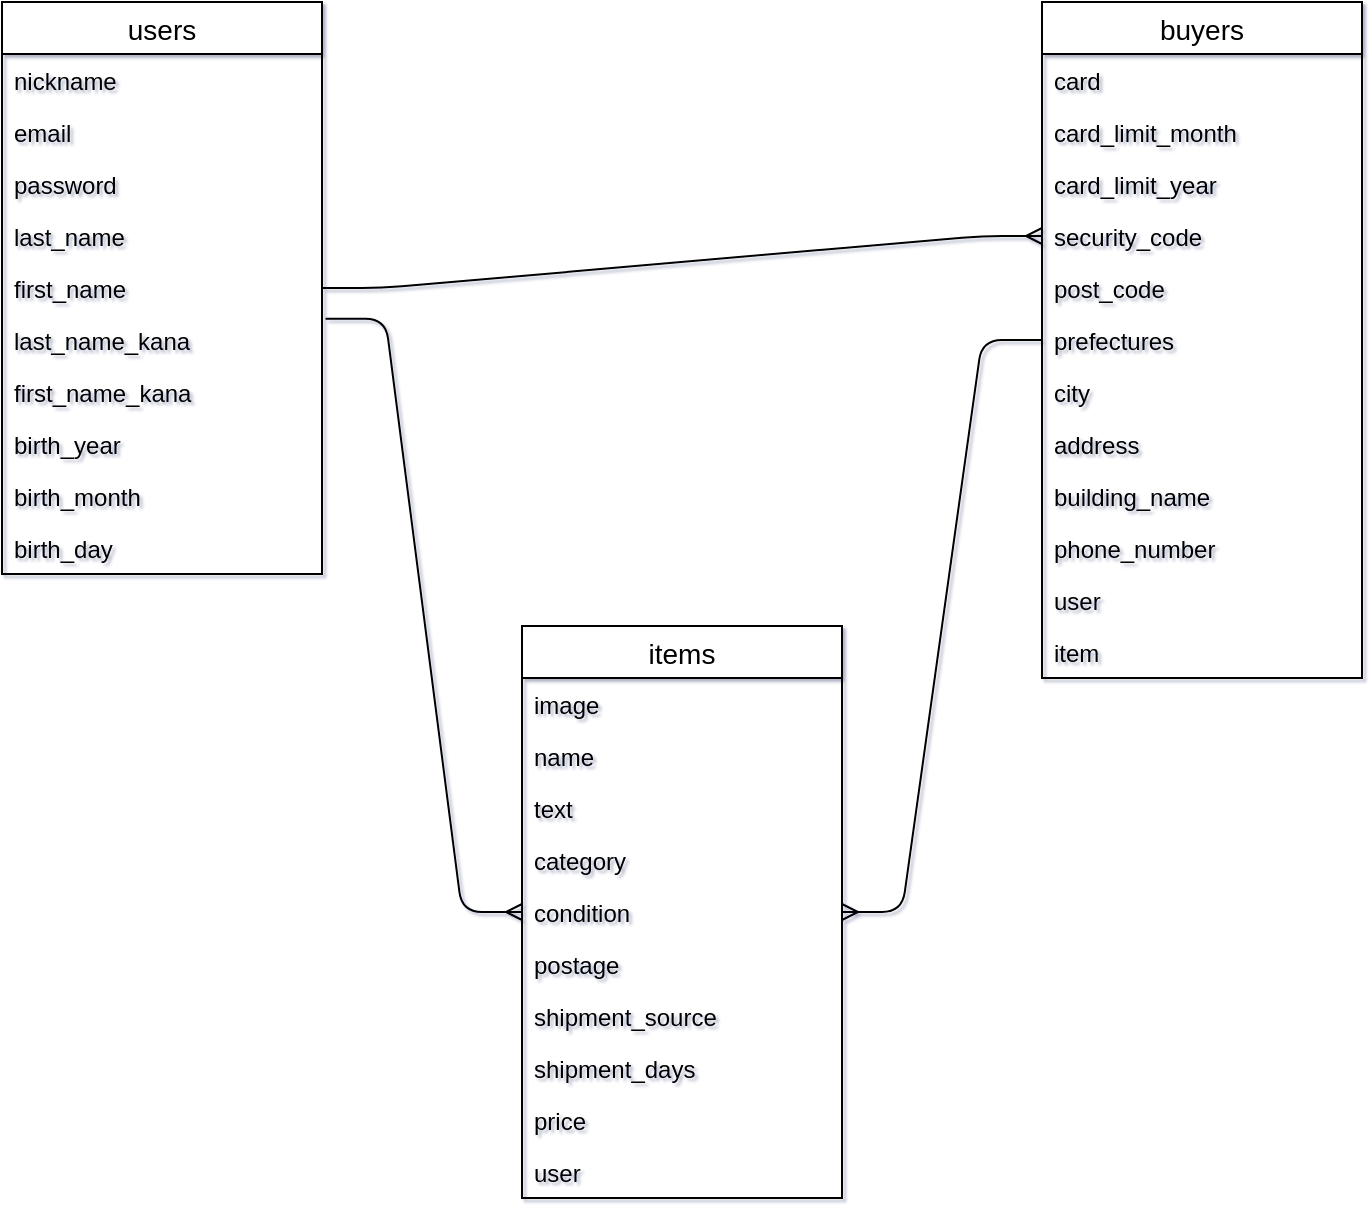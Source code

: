 <mxfile version="13.1.3">
    <diagram id="6hGFLwfOUW9BJ-s0fimq" name="Page-1">
        <mxGraphModel dx="844" dy="884" grid="1" gridSize="10" guides="1" tooltips="1" connect="1" arrows="1" fold="1" page="1" pageScale="1" pageWidth="827" pageHeight="1169" math="0" shadow="1">
            <root>
                <mxCell id="0"/>
                <mxCell id="1" parent="0"/>
                <mxCell id="7E6AoXQzwzL5EU_pq93s-148" value="users" style="swimlane;fontStyle=0;childLayout=stackLayout;horizontal=1;startSize=26;horizontalStack=0;resizeParent=1;resizeParentMax=0;resizeLast=0;collapsible=1;marginBottom=0;align=center;fontSize=14;" vertex="1" parent="1">
                    <mxGeometry x="80" y="80" width="160" height="286" as="geometry"/>
                </mxCell>
                <mxCell id="7E6AoXQzwzL5EU_pq93s-149" value="nickname" style="text;strokeColor=none;fillColor=none;spacingLeft=4;spacingRight=4;overflow=hidden;rotatable=0;points=[[0,0.5],[1,0.5]];portConstraint=eastwest;fontSize=12;" vertex="1" parent="7E6AoXQzwzL5EU_pq93s-148">
                    <mxGeometry y="26" width="160" height="26" as="geometry"/>
                </mxCell>
                <mxCell id="7E6AoXQzwzL5EU_pq93s-150" value="email" style="text;strokeColor=none;fillColor=none;spacingLeft=4;spacingRight=4;overflow=hidden;rotatable=0;points=[[0,0.5],[1,0.5]];portConstraint=eastwest;fontSize=12;" vertex="1" parent="7E6AoXQzwzL5EU_pq93s-148">
                    <mxGeometry y="52" width="160" height="26" as="geometry"/>
                </mxCell>
                <mxCell id="7E6AoXQzwzL5EU_pq93s-151" value="password" style="text;strokeColor=none;fillColor=none;spacingLeft=4;spacingRight=4;overflow=hidden;rotatable=0;points=[[0,0.5],[1,0.5]];portConstraint=eastwest;fontSize=12;" vertex="1" parent="7E6AoXQzwzL5EU_pq93s-148">
                    <mxGeometry y="78" width="160" height="26" as="geometry"/>
                </mxCell>
                <mxCell id="7E6AoXQzwzL5EU_pq93s-158" value="last_name" style="text;strokeColor=none;fillColor=none;spacingLeft=4;spacingRight=4;overflow=hidden;rotatable=0;points=[[0,0.5],[1,0.5]];portConstraint=eastwest;fontSize=12;" vertex="1" parent="7E6AoXQzwzL5EU_pq93s-148">
                    <mxGeometry y="104" width="160" height="26" as="geometry"/>
                </mxCell>
                <mxCell id="7E6AoXQzwzL5EU_pq93s-152" value="first_name" style="text;strokeColor=none;fillColor=none;spacingLeft=4;spacingRight=4;overflow=hidden;rotatable=0;points=[[0,0.5],[1,0.5]];portConstraint=eastwest;fontSize=12;" vertex="1" parent="7E6AoXQzwzL5EU_pq93s-148">
                    <mxGeometry y="130" width="160" height="26" as="geometry"/>
                </mxCell>
                <mxCell id="7E6AoXQzwzL5EU_pq93s-153" value="last_name_kana" style="text;strokeColor=none;fillColor=none;spacingLeft=4;spacingRight=4;overflow=hidden;rotatable=0;points=[[0,0.5],[1,0.5]];portConstraint=eastwest;fontSize=12;" vertex="1" parent="7E6AoXQzwzL5EU_pq93s-148">
                    <mxGeometry y="156" width="160" height="26" as="geometry"/>
                </mxCell>
                <mxCell id="7E6AoXQzwzL5EU_pq93s-154" value="first_name_kana" style="text;strokeColor=none;fillColor=none;spacingLeft=4;spacingRight=4;overflow=hidden;rotatable=0;points=[[0,0.5],[1,0.5]];portConstraint=eastwest;fontSize=12;" vertex="1" parent="7E6AoXQzwzL5EU_pq93s-148">
                    <mxGeometry y="182" width="160" height="26" as="geometry"/>
                </mxCell>
                <mxCell id="7E6AoXQzwzL5EU_pq93s-155" value="birth_year" style="text;strokeColor=none;fillColor=none;spacingLeft=4;spacingRight=4;overflow=hidden;rotatable=0;points=[[0,0.5],[1,0.5]];portConstraint=eastwest;fontSize=12;" vertex="1" parent="7E6AoXQzwzL5EU_pq93s-148">
                    <mxGeometry y="208" width="160" height="26" as="geometry"/>
                </mxCell>
                <mxCell id="7E6AoXQzwzL5EU_pq93s-156" value="birth_month" style="text;strokeColor=none;fillColor=none;spacingLeft=4;spacingRight=4;overflow=hidden;rotatable=0;points=[[0,0.5],[1,0.5]];portConstraint=eastwest;fontSize=12;" vertex="1" parent="7E6AoXQzwzL5EU_pq93s-148">
                    <mxGeometry y="234" width="160" height="26" as="geometry"/>
                </mxCell>
                <mxCell id="7E6AoXQzwzL5EU_pq93s-157" value="birth_day" style="text;strokeColor=none;fillColor=none;spacingLeft=4;spacingRight=4;overflow=hidden;rotatable=0;points=[[0,0.5],[1,0.5]];portConstraint=eastwest;fontSize=12;" vertex="1" parent="7E6AoXQzwzL5EU_pq93s-148">
                    <mxGeometry y="260" width="160" height="26" as="geometry"/>
                </mxCell>
                <mxCell id="7E6AoXQzwzL5EU_pq93s-173" value="" style="edgeStyle=entityRelationEdgeStyle;fontSize=12;html=1;endArrow=ERmany;exitX=1.011;exitY=0.093;exitDx=0;exitDy=0;exitPerimeter=0;" edge="1" parent="1" source="7E6AoXQzwzL5EU_pq93s-153" target="7E6AoXQzwzL5EU_pq93s-128">
                    <mxGeometry width="100" height="100" relative="1" as="geometry">
                        <mxPoint x="160" y="370" as="sourcePoint"/>
                        <mxPoint x="280" y="560" as="targetPoint"/>
                    </mxGeometry>
                </mxCell>
                <mxCell id="7E6AoXQzwzL5EU_pq93s-159" value="buyers" style="swimlane;fontStyle=0;childLayout=stackLayout;horizontal=1;startSize=26;horizontalStack=0;resizeParent=1;resizeParentMax=0;resizeLast=0;collapsible=1;marginBottom=0;align=center;fontSize=14;" vertex="1" parent="1">
                    <mxGeometry x="600" y="80" width="160" height="338" as="geometry"/>
                </mxCell>
                <mxCell id="7E6AoXQzwzL5EU_pq93s-160" value="card" style="text;strokeColor=none;fillColor=none;spacingLeft=4;spacingRight=4;overflow=hidden;rotatable=0;points=[[0,0.5],[1,0.5]];portConstraint=eastwest;fontSize=12;" vertex="1" parent="7E6AoXQzwzL5EU_pq93s-159">
                    <mxGeometry y="26" width="160" height="26" as="geometry"/>
                </mxCell>
                <mxCell id="7E6AoXQzwzL5EU_pq93s-161" value="card_limit_month" style="text;strokeColor=none;fillColor=none;spacingLeft=4;spacingRight=4;overflow=hidden;rotatable=0;points=[[0,0.5],[1,0.5]];portConstraint=eastwest;fontSize=12;" vertex="1" parent="7E6AoXQzwzL5EU_pq93s-159">
                    <mxGeometry y="52" width="160" height="26" as="geometry"/>
                </mxCell>
                <mxCell id="7E6AoXQzwzL5EU_pq93s-162" value="card_limit_year" style="text;strokeColor=none;fillColor=none;spacingLeft=4;spacingRight=4;overflow=hidden;rotatable=0;points=[[0,0.5],[1,0.5]];portConstraint=eastwest;fontSize=12;" vertex="1" parent="7E6AoXQzwzL5EU_pq93s-159">
                    <mxGeometry y="78" width="160" height="26" as="geometry"/>
                </mxCell>
                <mxCell id="7E6AoXQzwzL5EU_pq93s-163" value="security_code" style="text;strokeColor=none;fillColor=none;spacingLeft=4;spacingRight=4;overflow=hidden;rotatable=0;points=[[0,0.5],[1,0.5]];portConstraint=eastwest;fontSize=12;" vertex="1" parent="7E6AoXQzwzL5EU_pq93s-159">
                    <mxGeometry y="104" width="160" height="26" as="geometry"/>
                </mxCell>
                <mxCell id="7E6AoXQzwzL5EU_pq93s-164" value="post_code" style="text;strokeColor=none;fillColor=none;spacingLeft=4;spacingRight=4;overflow=hidden;rotatable=0;points=[[0,0.5],[1,0.5]];portConstraint=eastwest;fontSize=12;" vertex="1" parent="7E6AoXQzwzL5EU_pq93s-159">
                    <mxGeometry y="130" width="160" height="26" as="geometry"/>
                </mxCell>
                <mxCell id="7E6AoXQzwzL5EU_pq93s-165" value="prefectures" style="text;strokeColor=none;fillColor=none;spacingLeft=4;spacingRight=4;overflow=hidden;rotatable=0;points=[[0,0.5],[1,0.5]];portConstraint=eastwest;fontSize=12;" vertex="1" parent="7E6AoXQzwzL5EU_pq93s-159">
                    <mxGeometry y="156" width="160" height="26" as="geometry"/>
                </mxCell>
                <mxCell id="7E6AoXQzwzL5EU_pq93s-166" value="city" style="text;strokeColor=none;fillColor=none;spacingLeft=4;spacingRight=4;overflow=hidden;rotatable=0;points=[[0,0.5],[1,0.5]];portConstraint=eastwest;fontSize=12;" vertex="1" parent="7E6AoXQzwzL5EU_pq93s-159">
                    <mxGeometry y="182" width="160" height="26" as="geometry"/>
                </mxCell>
                <mxCell id="7E6AoXQzwzL5EU_pq93s-167" value="address" style="text;strokeColor=none;fillColor=none;spacingLeft=4;spacingRight=4;overflow=hidden;rotatable=0;points=[[0,0.5],[1,0.5]];portConstraint=eastwest;fontSize=12;" vertex="1" parent="7E6AoXQzwzL5EU_pq93s-159">
                    <mxGeometry y="208" width="160" height="26" as="geometry"/>
                </mxCell>
                <mxCell id="7E6AoXQzwzL5EU_pq93s-168" value="building_name" style="text;strokeColor=none;fillColor=none;spacingLeft=4;spacingRight=4;overflow=hidden;rotatable=0;points=[[0,0.5],[1,0.5]];portConstraint=eastwest;fontSize=12;" vertex="1" parent="7E6AoXQzwzL5EU_pq93s-159">
                    <mxGeometry y="234" width="160" height="26" as="geometry"/>
                </mxCell>
                <mxCell id="7E6AoXQzwzL5EU_pq93s-169" value="phone_number" style="text;strokeColor=none;fillColor=none;spacingLeft=4;spacingRight=4;overflow=hidden;rotatable=0;points=[[0,0.5],[1,0.5]];portConstraint=eastwest;fontSize=12;" vertex="1" parent="7E6AoXQzwzL5EU_pq93s-159">
                    <mxGeometry y="260" width="160" height="26" as="geometry"/>
                </mxCell>
                <mxCell id="7E6AoXQzwzL5EU_pq93s-172" value="user" style="text;strokeColor=none;fillColor=none;spacingLeft=4;spacingRight=4;overflow=hidden;rotatable=0;points=[[0,0.5],[1,0.5]];portConstraint=eastwest;fontSize=12;" vertex="1" parent="7E6AoXQzwzL5EU_pq93s-159">
                    <mxGeometry y="286" width="160" height="26" as="geometry"/>
                </mxCell>
                <mxCell id="7E6AoXQzwzL5EU_pq93s-181" value="item" style="text;strokeColor=none;fillColor=none;spacingLeft=4;spacingRight=4;overflow=hidden;rotatable=0;points=[[0,0.5],[1,0.5]];portConstraint=eastwest;fontSize=12;" vertex="1" parent="7E6AoXQzwzL5EU_pq93s-159">
                    <mxGeometry y="312" width="160" height="26" as="geometry"/>
                </mxCell>
                <mxCell id="7E6AoXQzwzL5EU_pq93s-175" value="" style="edgeStyle=entityRelationEdgeStyle;fontSize=12;html=1;endArrow=ERmany;" edge="1" parent="1" source="7E6AoXQzwzL5EU_pq93s-159" target="7E6AoXQzwzL5EU_pq93s-128">
                    <mxGeometry width="100" height="100" relative="1" as="geometry">
                        <mxPoint x="550" y="270" as="sourcePoint"/>
                        <mxPoint x="560" y="580" as="targetPoint"/>
                    </mxGeometry>
                </mxCell>
                <mxCell id="7E6AoXQzwzL5EU_pq93s-179" value="" style="edgeStyle=entityRelationEdgeStyle;fontSize=12;html=1;endArrow=ERmany;entryX=0;entryY=0.5;entryDx=0;entryDy=0;" edge="1" parent="1" source="7E6AoXQzwzL5EU_pq93s-148" target="7E6AoXQzwzL5EU_pq93s-163">
                    <mxGeometry width="100" height="100" relative="1" as="geometry">
                        <mxPoint x="290" y="170" as="sourcePoint"/>
                        <mxPoint x="590" y="200" as="targetPoint"/>
                    </mxGeometry>
                </mxCell>
                <mxCell id="7E6AoXQzwzL5EU_pq93s-128" value="items" style="swimlane;fontStyle=0;childLayout=stackLayout;horizontal=1;startSize=26;horizontalStack=0;resizeParent=1;resizeParentMax=0;resizeLast=0;collapsible=1;marginBottom=0;align=center;fontSize=14;" vertex="1" parent="1">
                    <mxGeometry x="340" y="392" width="160" height="286" as="geometry"/>
                </mxCell>
                <mxCell id="7E6AoXQzwzL5EU_pq93s-129" value="image" style="text;strokeColor=none;fillColor=none;spacingLeft=4;spacingRight=4;overflow=hidden;rotatable=0;points=[[0,0.5],[1,0.5]];portConstraint=eastwest;fontSize=12;" vertex="1" parent="7E6AoXQzwzL5EU_pq93s-128">
                    <mxGeometry y="26" width="160" height="26" as="geometry"/>
                </mxCell>
                <mxCell id="7E6AoXQzwzL5EU_pq93s-130" value="name" style="text;strokeColor=none;fillColor=none;spacingLeft=4;spacingRight=4;overflow=hidden;rotatable=0;points=[[0,0.5],[1,0.5]];portConstraint=eastwest;fontSize=12;" vertex="1" parent="7E6AoXQzwzL5EU_pq93s-128">
                    <mxGeometry y="52" width="160" height="26" as="geometry"/>
                </mxCell>
                <mxCell id="7E6AoXQzwzL5EU_pq93s-131" value="text" style="text;strokeColor=none;fillColor=none;spacingLeft=4;spacingRight=4;overflow=hidden;rotatable=0;points=[[0,0.5],[1,0.5]];portConstraint=eastwest;fontSize=12;" vertex="1" parent="7E6AoXQzwzL5EU_pq93s-128">
                    <mxGeometry y="78" width="160" height="26" as="geometry"/>
                </mxCell>
                <mxCell id="7E6AoXQzwzL5EU_pq93s-132" value="category" style="text;strokeColor=none;fillColor=none;spacingLeft=4;spacingRight=4;overflow=hidden;rotatable=0;points=[[0,0.5],[1,0.5]];portConstraint=eastwest;fontSize=12;" vertex="1" parent="7E6AoXQzwzL5EU_pq93s-128">
                    <mxGeometry y="104" width="160" height="26" as="geometry"/>
                </mxCell>
                <mxCell id="7E6AoXQzwzL5EU_pq93s-133" value="condition" style="text;strokeColor=none;fillColor=none;spacingLeft=4;spacingRight=4;overflow=hidden;rotatable=0;points=[[0,0.5],[1,0.5]];portConstraint=eastwest;fontSize=12;" vertex="1" parent="7E6AoXQzwzL5EU_pq93s-128">
                    <mxGeometry y="130" width="160" height="26" as="geometry"/>
                </mxCell>
                <mxCell id="7E6AoXQzwzL5EU_pq93s-134" value="postage" style="text;strokeColor=none;fillColor=none;spacingLeft=4;spacingRight=4;overflow=hidden;rotatable=0;points=[[0,0.5],[1,0.5]];portConstraint=eastwest;fontSize=12;" vertex="1" parent="7E6AoXQzwzL5EU_pq93s-128">
                    <mxGeometry y="156" width="160" height="26" as="geometry"/>
                </mxCell>
                <mxCell id="7E6AoXQzwzL5EU_pq93s-135" value="shipment_source" style="text;strokeColor=none;fillColor=none;spacingLeft=4;spacingRight=4;overflow=hidden;rotatable=0;points=[[0,0.5],[1,0.5]];portConstraint=eastwest;fontSize=12;" vertex="1" parent="7E6AoXQzwzL5EU_pq93s-128">
                    <mxGeometry y="182" width="160" height="26" as="geometry"/>
                </mxCell>
                <mxCell id="7E6AoXQzwzL5EU_pq93s-136" value="shipment_days" style="text;strokeColor=none;fillColor=none;spacingLeft=4;spacingRight=4;overflow=hidden;rotatable=0;points=[[0,0.5],[1,0.5]];portConstraint=eastwest;fontSize=12;" vertex="1" parent="7E6AoXQzwzL5EU_pq93s-128">
                    <mxGeometry y="208" width="160" height="26" as="geometry"/>
                </mxCell>
                <mxCell id="7E6AoXQzwzL5EU_pq93s-137" value="price" style="text;strokeColor=none;fillColor=none;spacingLeft=4;spacingRight=4;overflow=hidden;rotatable=0;points=[[0,0.5],[1,0.5]];portConstraint=eastwest;fontSize=12;" vertex="1" parent="7E6AoXQzwzL5EU_pq93s-128">
                    <mxGeometry y="234" width="160" height="26" as="geometry"/>
                </mxCell>
                <mxCell id="7E6AoXQzwzL5EU_pq93s-170" value="user" style="text;strokeColor=none;fillColor=none;spacingLeft=4;spacingRight=4;overflow=hidden;rotatable=0;points=[[0,0.5],[1,0.5]];portConstraint=eastwest;fontSize=12;" vertex="1" parent="7E6AoXQzwzL5EU_pq93s-128">
                    <mxGeometry y="260" width="160" height="26" as="geometry"/>
                </mxCell>
            </root>
        </mxGraphModel>
    </diagram>
</mxfile>